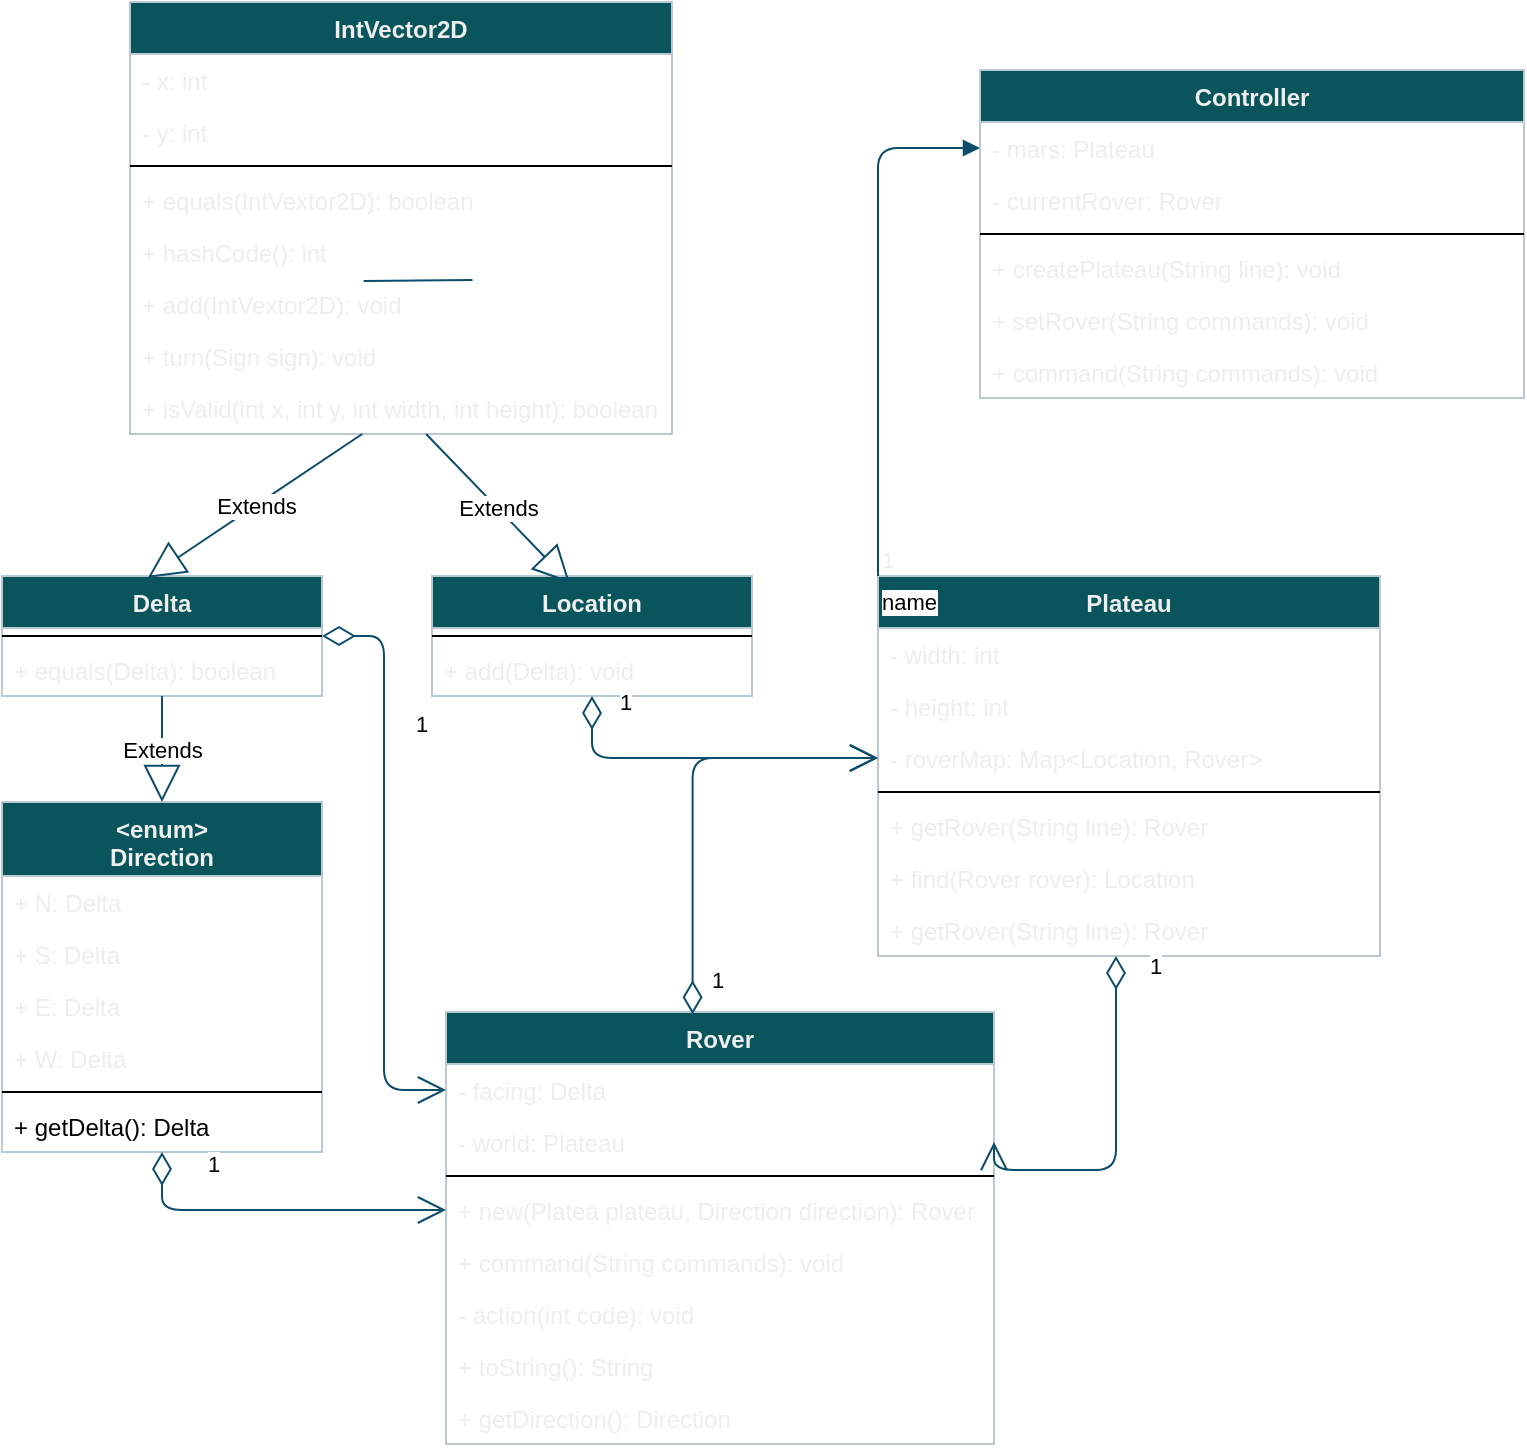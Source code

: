 <mxfile version="15.5.4" type="embed"><diagram id="23iRSUPoRavnBvh4doch" name="Page-1"><mxGraphModel dx="921" dy="782" grid="0" gridSize="10" guides="1" tooltips="1" connect="1" arrows="1" fold="1" page="1" pageScale="1" pageWidth="827" pageHeight="1169" math="0" shadow="0"><root><mxCell id="0"/><mxCell id="1" parent="0"/><mxCell id="2" value="Controller" style="swimlane;fontStyle=1;align=center;verticalAlign=top;childLayout=stackLayout;horizontal=1;startSize=26;horizontalStack=0;resizeParent=1;resizeParentMax=0;resizeLast=0;collapsible=1;marginBottom=0;sketch=0;fontColor=#EEEEEE;strokeColor=#BAC8D3;fillColor=#09555B;" parent="1" vertex="1"><mxGeometry x="529" y="62" width="272" height="164" as="geometry"/></mxCell><mxCell id="3" value="- mars: Plateau" style="text;strokeColor=none;fillColor=none;align=left;verticalAlign=top;spacingLeft=4;spacingRight=4;overflow=hidden;rotatable=0;points=[[0,0.5],[1,0.5]];portConstraint=eastwest;sketch=0;fontColor=#EEEEEE;" parent="2" vertex="1"><mxGeometry y="26" width="272" height="26" as="geometry"/></mxCell><mxCell id="62" value="- currentRover: Rover" style="text;strokeColor=none;fillColor=none;align=left;verticalAlign=top;spacingLeft=4;spacingRight=4;overflow=hidden;rotatable=0;points=[[0,0.5],[1,0.5]];portConstraint=eastwest;sketch=0;fontColor=#EEEEEE;" parent="2" vertex="1"><mxGeometry y="52" width="272" height="26" as="geometry"/></mxCell><mxCell id="4" value="" style="line;strokeWidth=1;fillColor=none;align=left;verticalAlign=middle;spacingTop=-1;spacingLeft=3;spacingRight=3;rotatable=0;labelPosition=right;points=[];portConstraint=eastwest;sketch=0;fontColor=#EEEEEE;" parent="2" vertex="1"><mxGeometry y="78" width="272" height="8" as="geometry"/></mxCell><mxCell id="55" value="+ createPlateau(String line): void" style="text;strokeColor=none;fillColor=none;align=left;verticalAlign=top;spacingLeft=4;spacingRight=4;overflow=hidden;rotatable=0;points=[[0,0.5],[1,0.5]];portConstraint=eastwest;sketch=0;fontColor=#EEEEEE;" parent="2" vertex="1"><mxGeometry y="86" width="272" height="26" as="geometry"/></mxCell><mxCell id="57" value="+ setRover(String commands): void" style="text;strokeColor=none;fillColor=none;align=left;verticalAlign=top;spacingLeft=4;spacingRight=4;overflow=hidden;rotatable=0;points=[[0,0.5],[1,0.5]];portConstraint=eastwest;sketch=0;fontColor=#EEEEEE;" parent="2" vertex="1"><mxGeometry y="112" width="272" height="26" as="geometry"/></mxCell><mxCell id="7" value="+ command(String commands): void" style="text;strokeColor=none;fillColor=none;align=left;verticalAlign=top;spacingLeft=4;spacingRight=4;overflow=hidden;rotatable=0;points=[[0,0.5],[1,0.5]];portConstraint=eastwest;sketch=0;fontColor=#EEEEEE;" parent="2" vertex="1"><mxGeometry y="138" width="272" height="26" as="geometry"/></mxCell><mxCell id="8" value="&lt;enum&gt;&#10;Direction" style="swimlane;fontStyle=1;align=center;verticalAlign=top;childLayout=stackLayout;horizontal=1;startSize=37;horizontalStack=0;resizeParent=1;resizeParentMax=0;resizeLast=0;collapsible=1;marginBottom=0;sketch=0;fontColor=#EEEEEE;strokeColor=#BAC8D3;fillColor=#09555B;" parent="1" vertex="1"><mxGeometry x="40" y="428" width="160" height="175" as="geometry"/></mxCell><mxCell id="9" value="+ N: Delta" style="text;strokeColor=none;fillColor=none;align=left;verticalAlign=top;spacingLeft=4;spacingRight=4;overflow=hidden;rotatable=0;points=[[0,0.5],[1,0.5]];portConstraint=eastwest;sketch=0;fontColor=#EEEEEE;" parent="8" vertex="1"><mxGeometry y="37" width="160" height="26" as="geometry"/></mxCell><mxCell id="14" value="+ S: Delta" style="text;strokeColor=none;fillColor=none;align=left;verticalAlign=top;spacingLeft=4;spacingRight=4;overflow=hidden;rotatable=0;points=[[0,0.5],[1,0.5]];portConstraint=eastwest;sketch=0;fontColor=#EEEEEE;" parent="8" vertex="1"><mxGeometry y="63" width="160" height="26" as="geometry"/></mxCell><mxCell id="13" value="+ E: Delta" style="text;strokeColor=none;fillColor=none;align=left;verticalAlign=top;spacingLeft=4;spacingRight=4;overflow=hidden;rotatable=0;points=[[0,0.5],[1,0.5]];portConstraint=eastwest;sketch=0;fontColor=#EEEEEE;" parent="8" vertex="1"><mxGeometry y="89" width="160" height="26" as="geometry"/></mxCell><mxCell id="15" value="+ W: Delta" style="text;strokeColor=none;fillColor=none;align=left;verticalAlign=top;spacingLeft=4;spacingRight=4;overflow=hidden;rotatable=0;points=[[0,0.5],[1,0.5]];portConstraint=eastwest;sketch=0;fontColor=#EEEEEE;" parent="8" vertex="1"><mxGeometry y="115" width="160" height="26" as="geometry"/></mxCell><mxCell id="10" value="" style="line;strokeWidth=1;fillColor=none;align=left;verticalAlign=middle;spacingTop=-1;spacingLeft=3;spacingRight=3;rotatable=0;labelPosition=right;points=[];portConstraint=eastwest;sketch=0;fontColor=#EEEEEE;" parent="8" vertex="1"><mxGeometry y="141" width="160" height="8" as="geometry"/></mxCell><mxCell id="71" value="+ getDelta(): Delta " style="text;strokeColor=none;fillColor=none;align=left;verticalAlign=top;spacingLeft=4;spacingRight=4;overflow=hidden;rotatable=0;points=[[0,0.5],[1,0.5]];portConstraint=eastwest;" vertex="1" parent="8"><mxGeometry y="149" width="160" height="26" as="geometry"/></mxCell><mxCell id="16" value="Plateau" style="swimlane;fontStyle=1;align=center;verticalAlign=top;childLayout=stackLayout;horizontal=1;startSize=26;horizontalStack=0;resizeParent=1;resizeParentMax=0;resizeLast=0;collapsible=1;marginBottom=0;sketch=0;fontColor=#EEEEEE;strokeColor=#BAC8D3;fillColor=#09555B;" parent="1" vertex="1"><mxGeometry x="478" y="315" width="251" height="190" as="geometry"/></mxCell><mxCell id="17" value="- width: int" style="text;strokeColor=none;fillColor=none;align=left;verticalAlign=top;spacingLeft=4;spacingRight=4;overflow=hidden;rotatable=0;points=[[0,0.5],[1,0.5]];portConstraint=eastwest;sketch=0;fontColor=#EEEEEE;" parent="16" vertex="1"><mxGeometry y="26" width="251" height="26" as="geometry"/></mxCell><mxCell id="20" value="- height: int" style="text;strokeColor=none;fillColor=none;align=left;verticalAlign=top;spacingLeft=4;spacingRight=4;overflow=hidden;rotatable=0;points=[[0,0.5],[1,0.5]];portConstraint=eastwest;sketch=0;fontColor=#EEEEEE;" parent="16" vertex="1"><mxGeometry y="52" width="251" height="26" as="geometry"/></mxCell><mxCell id="27" value="- roverMap: Map&lt;Location, Rover&gt;" style="text;strokeColor=none;fillColor=none;align=left;verticalAlign=top;spacingLeft=4;spacingRight=4;overflow=hidden;rotatable=0;points=[[0,0.5],[1,0.5]];portConstraint=eastwest;sketch=0;fontColor=#EEEEEE;" parent="16" vertex="1"><mxGeometry y="78" width="251" height="26" as="geometry"/></mxCell><mxCell id="18" value="" style="line;strokeWidth=1;fillColor=none;align=left;verticalAlign=middle;spacingTop=-1;spacingLeft=3;spacingRight=3;rotatable=0;labelPosition=right;points=[];portConstraint=eastwest;sketch=0;fontColor=#EEEEEE;" parent="16" vertex="1"><mxGeometry y="104" width="251" height="8" as="geometry"/></mxCell><mxCell id="6" value="+ getRover(String line): Rover" style="text;strokeColor=none;fillColor=none;align=left;verticalAlign=top;spacingLeft=4;spacingRight=4;overflow=hidden;rotatable=0;points=[[0,0.5],[1,0.5]];portConstraint=eastwest;sketch=0;fontColor=#EEEEEE;" parent="16" vertex="1"><mxGeometry y="112" width="251" height="26" as="geometry"/></mxCell><mxCell id="19" value="+ find(Rover rover): Location" style="text;strokeColor=none;fillColor=none;align=left;verticalAlign=top;spacingLeft=4;spacingRight=4;overflow=hidden;rotatable=0;points=[[0,0.5],[1,0.5]];portConstraint=eastwest;sketch=0;fontColor=#EEEEEE;" parent="16" vertex="1"><mxGeometry y="138" width="251" height="26" as="geometry"/></mxCell><mxCell id="73" value="+ getRover(String line): Rover" style="text;strokeColor=none;fillColor=none;align=left;verticalAlign=top;spacingLeft=4;spacingRight=4;overflow=hidden;rotatable=0;points=[[0,0.5],[1,0.5]];portConstraint=eastwest;sketch=0;fontColor=#EEEEEE;" vertex="1" parent="16"><mxGeometry y="164" width="251" height="26" as="geometry"/></mxCell><mxCell id="21" value="name" style="endArrow=block;endFill=1;html=1;edgeStyle=orthogonalEdgeStyle;align=left;verticalAlign=top;rounded=1;sketch=0;strokeColor=#0B4D6A;curved=0;entryX=0;entryY=0.5;entryDx=0;entryDy=0;exitX=0;exitY=0;exitDx=0;exitDy=0;" parent="1" source="16" target="3" edge="1"><mxGeometry x="-1" relative="1" as="geometry"><mxPoint x="669" y="321" as="sourcePoint"/><mxPoint x="493" y="400" as="targetPoint"/></mxGeometry></mxCell><mxCell id="22" value="1" style="edgeLabel;resizable=0;html=1;align=left;verticalAlign=bottom;sketch=0;fontColor=#EEEEEE;strokeColor=#BAC8D3;fillColor=#09555B;" parent="21" connectable="0" vertex="1"><mxGeometry x="-1" relative="1" as="geometry"/></mxCell><mxCell id="23" value="Rover" style="swimlane;fontStyle=1;align=center;verticalAlign=top;childLayout=stackLayout;horizontal=1;startSize=26;horizontalStack=0;resizeParent=1;resizeParentMax=0;resizeLast=0;collapsible=1;marginBottom=0;sketch=0;fontColor=#EEEEEE;strokeColor=#BAC8D3;fillColor=#09555B;" parent="1" vertex="1"><mxGeometry x="262" y="533" width="274" height="216" as="geometry"/></mxCell><mxCell id="24" value="- facing: Delta" style="text;strokeColor=none;fillColor=none;align=left;verticalAlign=top;spacingLeft=4;spacingRight=4;overflow=hidden;rotatable=0;points=[[0,0.5],[1,0.5]];portConstraint=eastwest;sketch=0;fontColor=#EEEEEE;" parent="23" vertex="1"><mxGeometry y="26" width="274" height="26" as="geometry"/></mxCell><mxCell id="63" value="- world: Plateau" style="text;strokeColor=none;fillColor=none;align=left;verticalAlign=top;spacingLeft=4;spacingRight=4;overflow=hidden;rotatable=0;points=[[0,0.5],[1,0.5]];portConstraint=eastwest;sketch=0;fontColor=#EEEEEE;" parent="23" vertex="1"><mxGeometry y="52" width="274" height="26" as="geometry"/></mxCell><mxCell id="25" value="" style="line;strokeWidth=1;fillColor=none;align=left;verticalAlign=middle;spacingTop=-1;spacingLeft=3;spacingRight=3;rotatable=0;labelPosition=right;points=[];portConstraint=eastwest;sketch=0;fontColor=#EEEEEE;" parent="23" vertex="1"><mxGeometry y="78" width="274" height="8" as="geometry"/></mxCell><mxCell id="58" value="+ new(Platea plateau, Direction direction): Rover" style="text;strokeColor=none;fillColor=none;align=left;verticalAlign=top;spacingLeft=4;spacingRight=4;overflow=hidden;rotatable=0;points=[[0,0.5],[1,0.5]];portConstraint=eastwest;sketch=0;fontColor=#EEEEEE;" parent="23" vertex="1"><mxGeometry y="86" width="274" height="26" as="geometry"/></mxCell><mxCell id="61" value="+ command(String commands): void" style="text;strokeColor=none;fillColor=none;align=left;verticalAlign=top;spacingLeft=4;spacingRight=4;overflow=hidden;rotatable=0;points=[[0,0.5],[1,0.5]];portConstraint=eastwest;sketch=0;fontColor=#EEEEEE;" parent="23" vertex="1"><mxGeometry y="112" width="274" height="26" as="geometry"/></mxCell><mxCell id="59" value="- action(int code): void" style="text;strokeColor=none;fillColor=none;align=left;verticalAlign=top;spacingLeft=4;spacingRight=4;overflow=hidden;rotatable=0;points=[[0,0.5],[1,0.5]];portConstraint=eastwest;sketch=0;fontColor=#EEEEEE;" parent="23" vertex="1"><mxGeometry y="138" width="274" height="26" as="geometry"/></mxCell><mxCell id="31" value="+ toString(): String" style="text;strokeColor=none;fillColor=none;align=left;verticalAlign=top;spacingLeft=4;spacingRight=4;overflow=hidden;rotatable=0;points=[[0,0.5],[1,0.5]];portConstraint=eastwest;sketch=0;fontColor=#EEEEEE;" parent="23" vertex="1"><mxGeometry y="164" width="274" height="26" as="geometry"/></mxCell><mxCell id="32" value="+ getDirection(): Direction" style="text;strokeColor=none;fillColor=none;align=left;verticalAlign=top;spacingLeft=4;spacingRight=4;overflow=hidden;rotatable=0;points=[[0,0.5],[1,0.5]];portConstraint=eastwest;sketch=0;fontColor=#EEEEEE;" parent="23" vertex="1"><mxGeometry y="190" width="274" height="26" as="geometry"/></mxCell><mxCell id="34" value="1" style="endArrow=open;html=1;endSize=12;startArrow=diamondThin;startSize=14;startFill=0;edgeStyle=orthogonalEdgeStyle;align=left;verticalAlign=bottom;rounded=1;sketch=0;strokeColor=#0B4D6A;curved=0;exitX=0.45;exitY=0.005;exitDx=0;exitDy=0;exitPerimeter=0;entryX=0;entryY=0.5;entryDx=0;entryDy=0;" parent="1" source="23" target="27" edge="1"><mxGeometry x="-0.928" y="-8" relative="1" as="geometry"><mxPoint x="256" y="345" as="sourcePoint"/><mxPoint x="416" y="345" as="targetPoint"/><mxPoint as="offset"/></mxGeometry></mxCell><mxCell id="35" value="Location" style="swimlane;fontStyle=1;align=center;verticalAlign=top;childLayout=stackLayout;horizontal=1;startSize=26;horizontalStack=0;resizeParent=1;resizeParentMax=0;resizeLast=0;collapsible=1;marginBottom=0;sketch=0;fontColor=#EEEEEE;strokeColor=#BAC8D3;fillColor=#09555B;" parent="1" vertex="1"><mxGeometry x="255" y="315" width="160" height="60" as="geometry"/></mxCell><mxCell id="37" value="" style="line;strokeWidth=1;fillColor=none;align=left;verticalAlign=middle;spacingTop=-1;spacingLeft=3;spacingRight=3;rotatable=0;labelPosition=right;points=[];portConstraint=eastwest;sketch=0;fontColor=#EEEEEE;" parent="35" vertex="1"><mxGeometry y="26" width="160" height="8" as="geometry"/></mxCell><mxCell id="72" value="+ add(Delta): void" style="text;strokeColor=none;fillColor=none;align=left;verticalAlign=top;spacingLeft=4;spacingRight=4;overflow=hidden;rotatable=0;points=[[0,0.5],[1,0.5]];portConstraint=eastwest;sketch=0;fontColor=#EEEEEE;" vertex="1" parent="35"><mxGeometry y="34" width="160" height="26" as="geometry"/></mxCell><mxCell id="39" value="1" style="endArrow=open;html=1;endSize=12;startArrow=diamondThin;startSize=14;startFill=0;edgeStyle=orthogonalEdgeStyle;align=left;verticalAlign=bottom;rounded=1;sketch=0;strokeColor=#0B4D6A;curved=0;exitX=0.5;exitY=1;exitDx=0;exitDy=0;" parent="1" source="35" target="27" edge="1"><mxGeometry x="-0.867" y="12" relative="1" as="geometry"><mxPoint x="244" y="447.95" as="sourcePoint"/><mxPoint x="498" y="389" as="targetPoint"/><mxPoint as="offset"/></mxGeometry></mxCell><mxCell id="40" value="IntVector2D" style="swimlane;fontStyle=1;align=center;verticalAlign=top;childLayout=stackLayout;horizontal=1;startSize=26;horizontalStack=0;resizeParent=1;resizeParentMax=0;resizeLast=0;collapsible=1;marginBottom=0;sketch=0;fontColor=#EEEEEE;strokeColor=#BAC8D3;fillColor=#09555B;" parent="1" vertex="1"><mxGeometry x="104" y="28" width="271" height="216" as="geometry"/></mxCell><mxCell id="41" value="- x: int" style="text;strokeColor=none;fillColor=none;align=left;verticalAlign=top;spacingLeft=4;spacingRight=4;overflow=hidden;rotatable=0;points=[[0,0.5],[1,0.5]];portConstraint=eastwest;sketch=0;fontColor=#EEEEEE;" parent="40" vertex="1"><mxGeometry y="26" width="271" height="26" as="geometry"/></mxCell><mxCell id="44" value="- y: int" style="text;strokeColor=none;fillColor=none;align=left;verticalAlign=top;spacingLeft=4;spacingRight=4;overflow=hidden;rotatable=0;points=[[0,0.5],[1,0.5]];portConstraint=eastwest;sketch=0;fontColor=#EEEEEE;" parent="40" vertex="1"><mxGeometry y="52" width="271" height="26" as="geometry"/></mxCell><mxCell id="42" value="" style="line;strokeWidth=1;fillColor=none;align=left;verticalAlign=middle;spacingTop=-1;spacingLeft=3;spacingRight=3;rotatable=0;labelPosition=right;points=[];portConstraint=eastwest;sketch=0;fontColor=#EEEEEE;" parent="40" vertex="1"><mxGeometry y="78" width="271" height="8" as="geometry"/></mxCell><mxCell id="43" value="+ equals(IntVextor2D): boolean" style="text;strokeColor=none;fillColor=none;align=left;verticalAlign=top;spacingLeft=4;spacingRight=4;overflow=hidden;rotatable=0;points=[[0,0.5],[1,0.5]];portConstraint=eastwest;sketch=0;fontColor=#EEEEEE;" parent="40" vertex="1"><mxGeometry y="86" width="271" height="26" as="geometry"/></mxCell><mxCell id="45" value="+ hashCode(): int" style="text;strokeColor=none;fillColor=none;align=left;verticalAlign=top;spacingLeft=4;spacingRight=4;overflow=hidden;rotatable=0;points=[[0,0.5],[1,0.5]];portConstraint=eastwest;sketch=0;fontColor=#EEEEEE;" parent="40" vertex="1"><mxGeometry y="112" width="271" height="26" as="geometry"/></mxCell><mxCell id="67" value="+ add(IntVextor2D): void" style="text;strokeColor=none;fillColor=none;align=left;verticalAlign=top;spacingLeft=4;spacingRight=4;overflow=hidden;rotatable=0;points=[[0,0.5],[1,0.5]];portConstraint=eastwest;sketch=0;fontColor=#EEEEEE;" vertex="1" parent="40"><mxGeometry y="138" width="271" height="26" as="geometry"/></mxCell><mxCell id="66" value="+ turn(Sign sign): void" style="text;strokeColor=none;fillColor=none;align=left;verticalAlign=top;spacingLeft=4;spacingRight=4;overflow=hidden;rotatable=0;points=[[0,0.5],[1,0.5]];portConstraint=eastwest;sketch=0;fontColor=#EEEEEE;" vertex="1" parent="40"><mxGeometry y="164" width="271" height="26" as="geometry"/></mxCell><mxCell id="65" value="+ isValid(int x, int y, int width, int height): boolean " style="text;strokeColor=none;fillColor=none;align=left;verticalAlign=top;spacingLeft=4;spacingRight=4;overflow=hidden;rotatable=0;points=[[0,0.5],[1,0.5]];portConstraint=eastwest;sketch=0;fontColor=#EEEEEE;" vertex="1" parent="40"><mxGeometry y="190" width="271" height="26" as="geometry"/></mxCell><mxCell id="68" value="" style="endArrow=none;endSize=16;endFill=0;html=1;rounded=1;sketch=0;strokeColor=#0B4D6A;curved=0;exitX=0.632;exitY=1.038;exitDx=0;exitDy=0;exitPerimeter=0;entryX=0.431;entryY=0.059;entryDx=0;entryDy=0;entryPerimeter=0;" edge="1" parent="40" source="45" target="67"><mxGeometry width="160" relative="1" as="geometry"><mxPoint x="115.024" y="138.988" as="sourcePoint"/><mxPoint x="159.96" y="233.006" as="targetPoint"/></mxGeometry></mxCell><mxCell id="46" value="Delta" style="swimlane;fontStyle=1;align=center;verticalAlign=top;childLayout=stackLayout;horizontal=1;startSize=26;horizontalStack=0;resizeParent=1;resizeParentMax=0;resizeLast=0;collapsible=1;marginBottom=0;sketch=0;fontColor=#EEEEEE;strokeColor=#BAC8D3;fillColor=#09555B;" parent="1" vertex="1"><mxGeometry x="40" y="315" width="160" height="60" as="geometry"/></mxCell><mxCell id="48" value="" style="line;strokeWidth=1;fillColor=none;align=left;verticalAlign=middle;spacingTop=-1;spacingLeft=3;spacingRight=3;rotatable=0;labelPosition=right;points=[];portConstraint=eastwest;sketch=0;fontColor=#EEEEEE;" parent="46" vertex="1"><mxGeometry y="26" width="160" height="8" as="geometry"/></mxCell><mxCell id="69" value="+ equals(Delta): boolean" style="text;strokeColor=none;fillColor=none;align=left;verticalAlign=top;spacingLeft=4;spacingRight=4;overflow=hidden;rotatable=0;points=[[0,0.5],[1,0.5]];portConstraint=eastwest;sketch=0;fontColor=#EEEEEE;" vertex="1" parent="46"><mxGeometry y="34" width="160" height="26" as="geometry"/></mxCell><mxCell id="51" value="Extends" style="endArrow=block;endSize=16;endFill=0;html=1;rounded=1;sketch=0;strokeColor=#0B4D6A;curved=0;entryX=0.5;entryY=0;entryDx=0;entryDy=0;" parent="1" source="69" target="8" edge="1"><mxGeometry width="160" relative="1" as="geometry"><mxPoint x="141" y="386" as="sourcePoint"/><mxPoint x="325" y="387" as="targetPoint"/></mxGeometry></mxCell><mxCell id="52" value="Extends" style="endArrow=block;endSize=16;endFill=0;html=1;rounded=1;sketch=0;strokeColor=#0B4D6A;curved=0;entryX=0.456;entryY=0.014;entryDx=0;entryDy=0;entryPerimeter=0;" parent="1" source="65" target="46" edge="1"><mxGeometry width="160" relative="1" as="geometry"><mxPoint x="126.96" y="358.99" as="sourcePoint"/><mxPoint x="130" y="446" as="targetPoint"/></mxGeometry></mxCell><mxCell id="53" value="Extends" style="endArrow=block;endSize=16;endFill=0;html=1;rounded=1;sketch=0;strokeColor=#0B4D6A;curved=0;entryX=0.431;entryY=0.059;entryDx=0;entryDy=0;entryPerimeter=0;startArrow=none;" parent="1" source="65" target="35" edge="1"><mxGeometry width="160" relative="1" as="geometry"><mxPoint x="324" y="254" as="sourcePoint"/><mxPoint x="431" y="304" as="targetPoint"/></mxGeometry></mxCell><mxCell id="54" value="1" style="endArrow=open;html=1;endSize=12;startArrow=diamondThin;startSize=14;startFill=0;edgeStyle=orthogonalEdgeStyle;align=left;verticalAlign=bottom;rounded=1;sketch=0;strokeColor=#0B4D6A;curved=0;entryX=0;entryY=0.5;entryDx=0;entryDy=0;exitX=0.5;exitY=1;exitDx=0;exitDy=0;" parent="1" source="8" target="58" edge="1"><mxGeometry x="-0.42" y="14" relative="1" as="geometry"><mxPoint x="69" y="688" as="sourcePoint"/><mxPoint x="512" y="547" as="targetPoint"/><mxPoint as="offset"/></mxGeometry></mxCell><mxCell id="60" value="1" style="endArrow=open;html=1;endSize=12;startArrow=diamondThin;startSize=14;startFill=0;edgeStyle=orthogonalEdgeStyle;align=left;verticalAlign=bottom;rounded=1;sketch=0;strokeColor=#0B4D6A;curved=0;entryX=0;entryY=0.5;entryDx=0;entryDy=0;exitX=1;exitY=0.5;exitDx=0;exitDy=0;" parent="1" source="46" target="24" edge="1"><mxGeometry x="-0.42" y="14" relative="1" as="geometry"><mxPoint x="192.08" y="337.002" as="sourcePoint"/><mxPoint x="271" y="706" as="targetPoint"/><mxPoint as="offset"/></mxGeometry></mxCell><mxCell id="64" value="1" style="endArrow=open;html=1;endSize=12;startArrow=diamondThin;startSize=14;startFill=0;edgeStyle=orthogonalEdgeStyle;align=left;verticalAlign=bottom;rounded=1;sketch=0;strokeColor=#0B4D6A;curved=0;entryX=1;entryY=0.5;entryDx=0;entryDy=0;" parent="1" source="16" target="63" edge="1"><mxGeometry x="-0.85" y="15" relative="1" as="geometry"><mxPoint x="669" y="572" as="sourcePoint"/><mxPoint x="663" y="650" as="targetPoint"/><mxPoint as="offset"/><Array as="points"><mxPoint x="597" y="612"/></Array></mxGeometry></mxCell></root></mxGraphModel></diagram></mxfile>